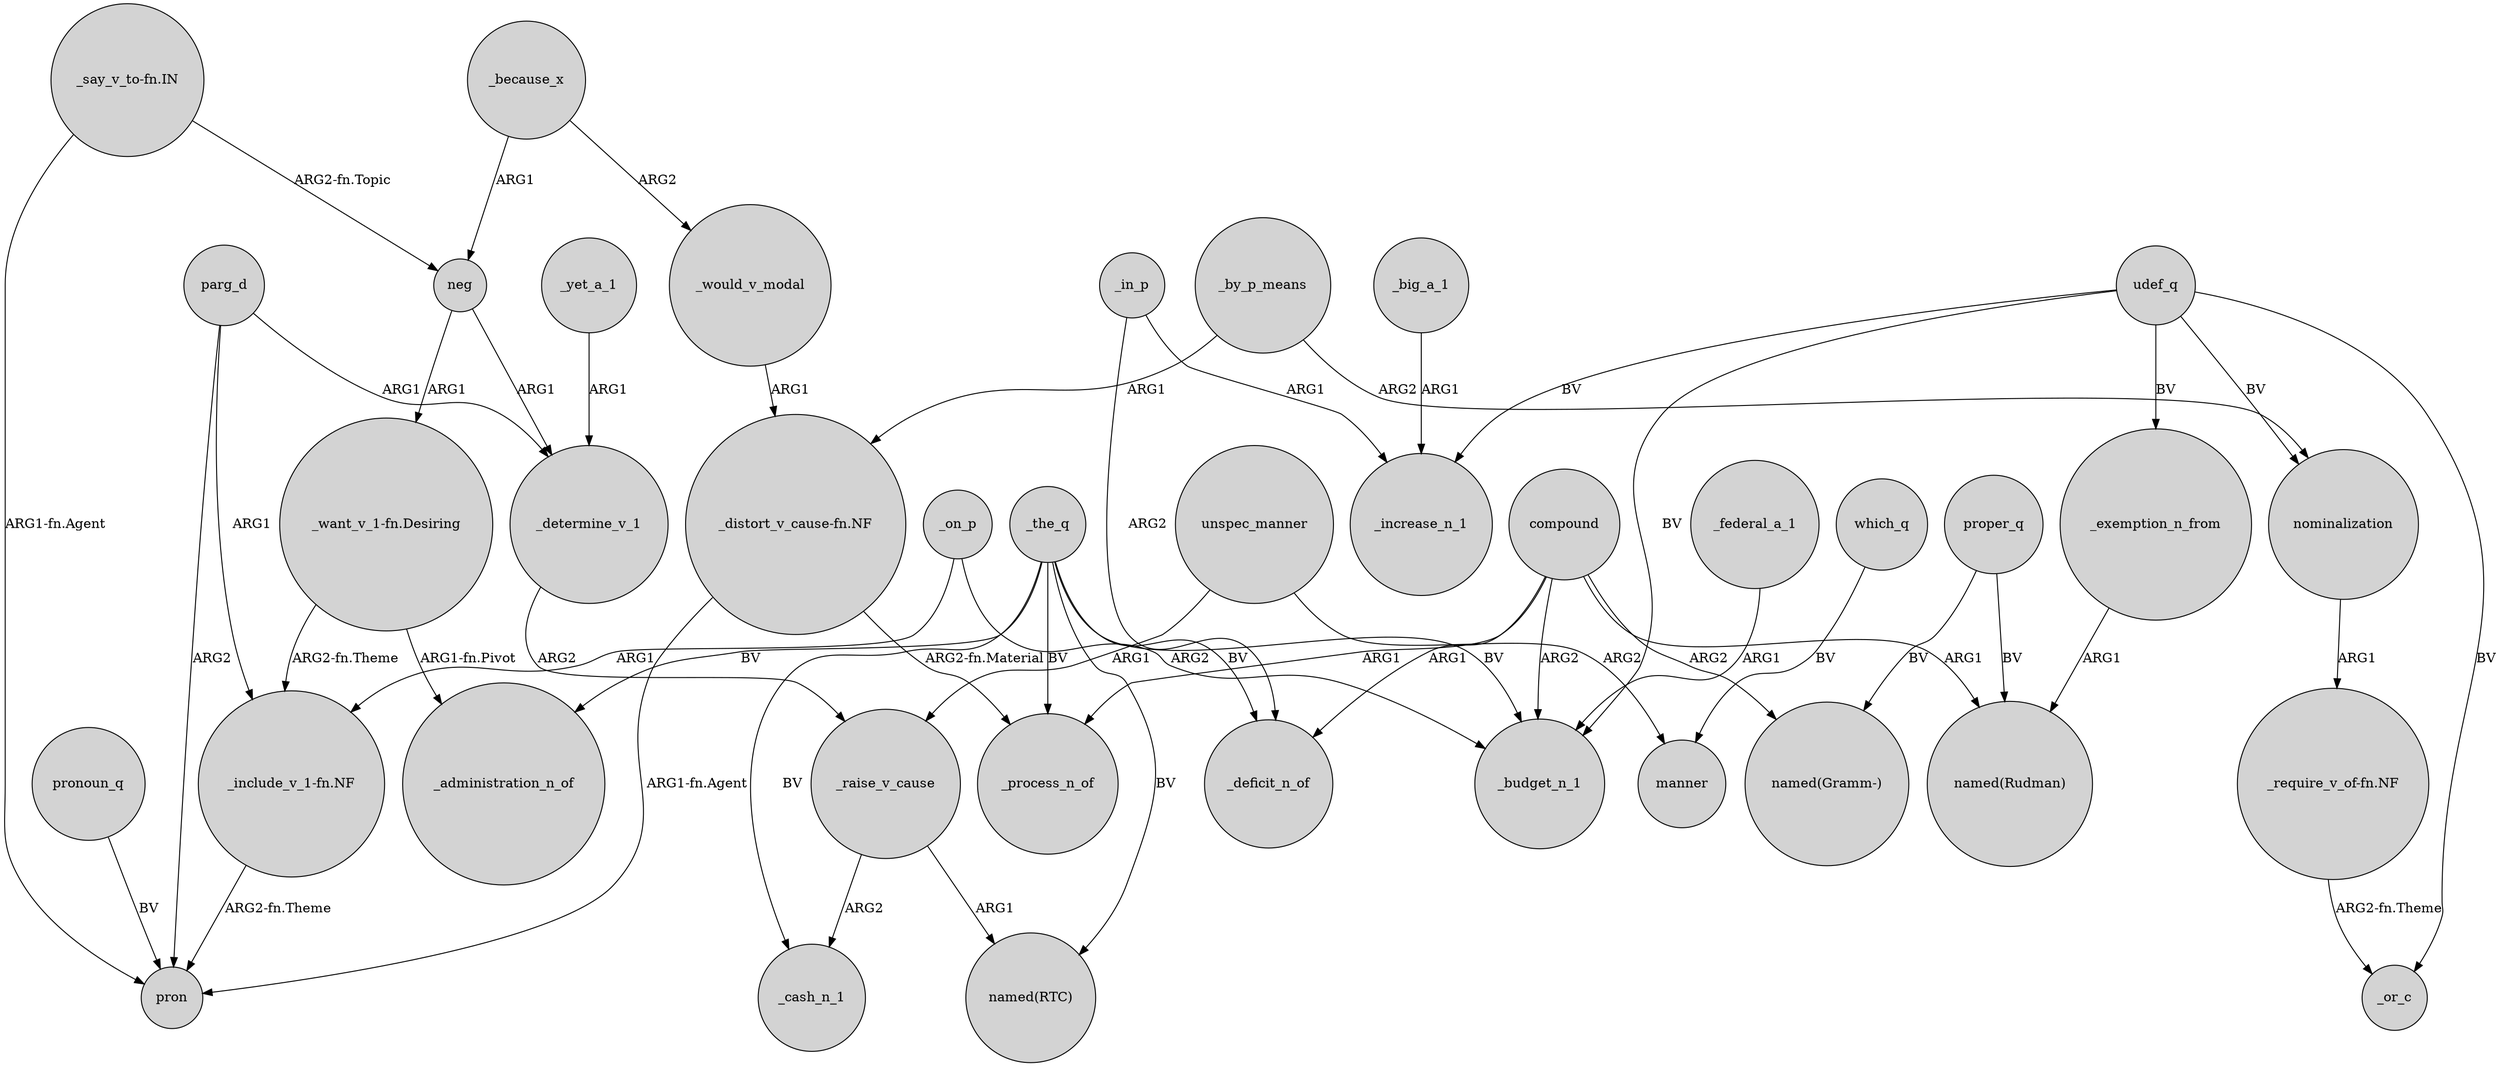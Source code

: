 digraph {
	node [shape=circle style=filled]
	compound -> _process_n_of [label=ARG1]
	_raise_v_cause -> "named(RTC)" [label=ARG1]
	proper_q -> "named(Rudman)" [label=BV]
	_by_p_means -> nominalization [label=ARG2]
	_on_p -> "_include_v_1-fn.NF" [label=ARG1]
	_the_q -> "named(RTC)" [label=BV]
	nominalization -> "_require_v_of-fn.NF" [label=ARG1]
	"_want_v_1-fn.Desiring" -> "_include_v_1-fn.NF" [label="ARG2-fn.Theme"]
	_yet_a_1 -> _determine_v_1 [label=ARG1]
	_determine_v_1 -> _raise_v_cause [label=ARG2]
	_the_q -> _budget_n_1 [label=BV]
	_by_p_means -> "_distort_v_cause-fn.NF" [label=ARG1]
	_exemption_n_from -> "named(Rudman)" [label=ARG1]
	"_require_v_of-fn.NF" -> _or_c [label="ARG2-fn.Theme"]
	_would_v_modal -> "_distort_v_cause-fn.NF" [label=ARG1]
	udef_q -> _exemption_n_from [label=BV]
	compound -> "named(Rudman)" [label=ARG1]
	parg_d -> _determine_v_1 [label=ARG1]
	which_q -> manner [label=BV]
	_on_p -> _budget_n_1 [label=ARG2]
	udef_q -> _or_c [label=BV]
	compound -> _budget_n_1 [label=ARG2]
	parg_d -> pron [label=ARG2]
	_because_x -> _would_v_modal [label=ARG2]
	pronoun_q -> pron [label=BV]
	unspec_manner -> _raise_v_cause [label=ARG1]
	udef_q -> _increase_n_1 [label=BV]
	compound -> _deficit_n_of [label=ARG1]
	"_distort_v_cause-fn.NF" -> _process_n_of [label="ARG2-fn.Material"]
	compound -> "named(Gramm-)" [label=ARG2]
	udef_q -> _budget_n_1 [label=BV]
	udef_q -> nominalization [label=BV]
	"_include_v_1-fn.NF" -> pron [label="ARG2-fn.Theme"]
	_federal_a_1 -> _budget_n_1 [label=ARG1]
	"_say_v_to-fn.IN" -> pron [label="ARG1-fn.Agent"]
	_raise_v_cause -> _cash_n_1 [label=ARG2]
	proper_q -> "named(Gramm-)" [label=BV]
	"_say_v_to-fn.IN" -> neg [label="ARG2-fn.Topic"]
	_the_q -> _deficit_n_of [label=BV]
	"_distort_v_cause-fn.NF" -> pron [label="ARG1-fn.Agent"]
	_because_x -> neg [label=ARG1]
	_big_a_1 -> _increase_n_1 [label=ARG1]
	_the_q -> _administration_n_of [label=BV]
	_the_q -> _cash_n_1 [label=BV]
	neg -> _determine_v_1 [label=ARG1]
	unspec_manner -> manner [label=ARG2]
	neg -> "_want_v_1-fn.Desiring" [label=ARG1]
	_in_p -> _increase_n_1 [label=ARG1]
	parg_d -> "_include_v_1-fn.NF" [label=ARG1]
	_the_q -> _process_n_of [label=BV]
	"_want_v_1-fn.Desiring" -> _administration_n_of [label="ARG1-fn.Pivot"]
	_in_p -> _deficit_n_of [label=ARG2]
}
